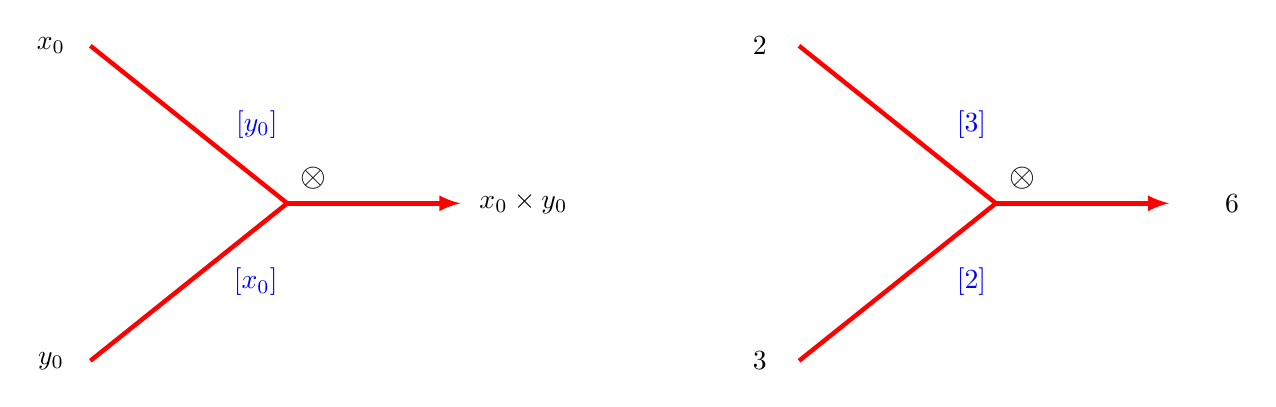 \begin{tikzpicture}

% \fill (0,2) circle (0.5ex);
% \fill (0,-2) circle (0.5ex);
% \fill (6,0) circle (0.5ex);

\node at (0,2) {$x_0$};
\node at (0,-2) {$y_0$};
\node at (6,0) {$x_0 \times y_0$};
\node[blue,left] at (3,1) {$[y_0]$};
\node[blue,left] at (3,-1) {$[x_0]$};
\draw[ultra thick,red]  (0.5,2) -- (3,0);
\draw[ultra thick,red] (0.5,-2) -- (3,0);
 \draw[->,>=latex,ultra thick,red] (3,0) -- ++(2.2,0) node[pos=0,above right,black,scale=1.2]{$\otimes$} ;


\begin{scope}[xshift=9cm]
% \fill (0,2) circle (0.5ex);
% \fill (0,-2) circle (0.5ex);
% \fill (6,0) circle (0.5ex);
\node at (0,2) {$2$};
\node at (0,-2) {$3$};
\node at (6,0) {$6$};
\node[blue,left] at (3,1) {$[3]$};
\node[blue,left] at (3,-1) {$[2]$};
\draw[ultra thick,red]  (0.5,2) -- (3,0);
\draw[ultra thick,red] (0.5,-2) -- (3,0);
 \draw[->,>=latex,ultra thick,red] (3,0) -- ++(2.2,0) node[pos=0,above right,black,scale=1.2]{$\otimes$} ;
\end{scope}

\end{tikzpicture}